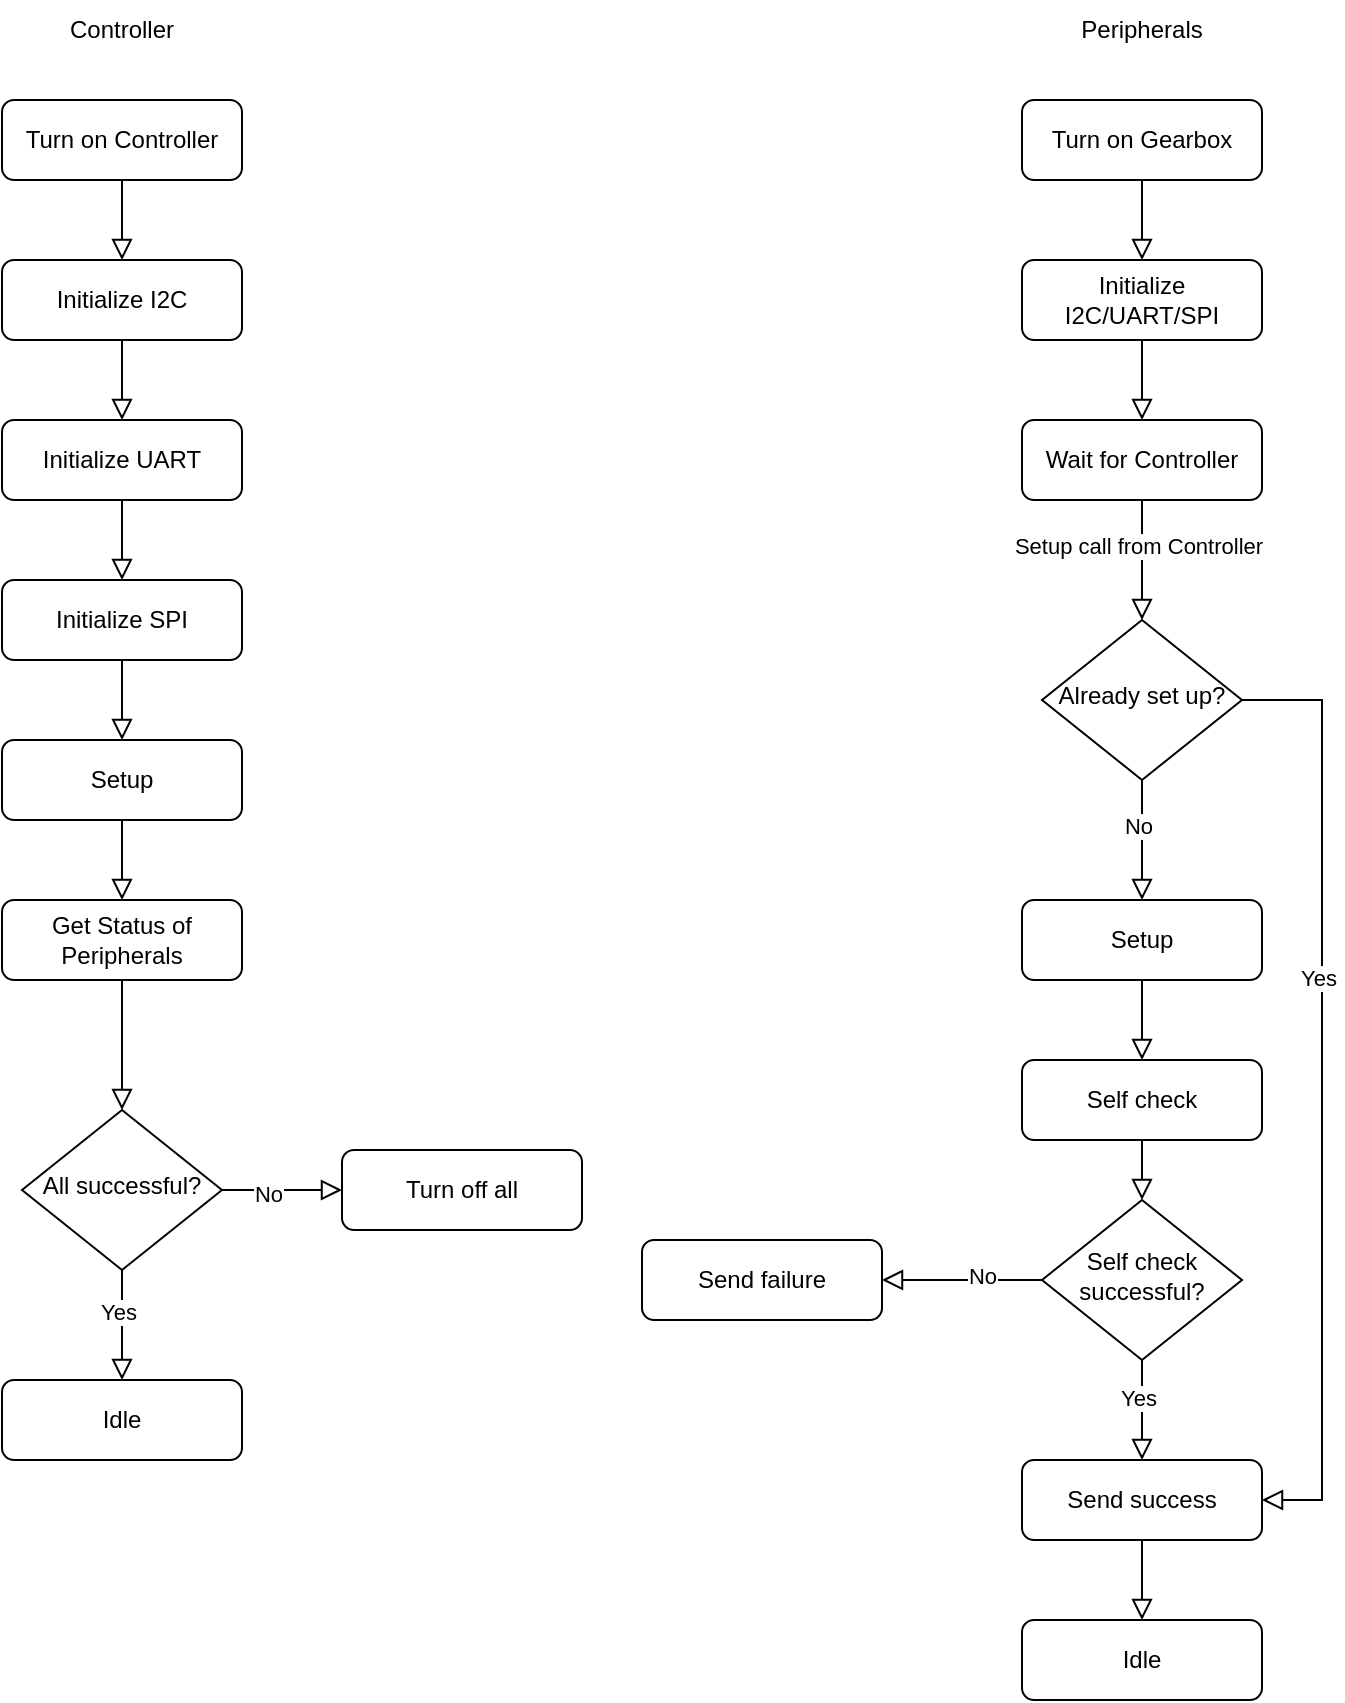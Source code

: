 <mxfile version="21.1.5" type="github" pages="2">
  <diagram id="C5RBs43oDa-KdzZeNtuy" name="TurnOnDesk">
    <mxGraphModel dx="1905" dy="1105" grid="1" gridSize="10" guides="1" tooltips="1" connect="1" arrows="1" fold="1" page="1" pageScale="1" pageWidth="827" pageHeight="1169" math="0" shadow="0">
      <root>
        <mxCell id="WIyWlLk6GJQsqaUBKTNV-0" />
        <mxCell id="WIyWlLk6GJQsqaUBKTNV-1" parent="WIyWlLk6GJQsqaUBKTNV-0" />
        <mxCell id="WIyWlLk6GJQsqaUBKTNV-3" value="Turn on Controller" style="rounded=1;whiteSpace=wrap;html=1;fontSize=12;glass=0;strokeWidth=1;shadow=0;" parent="WIyWlLk6GJQsqaUBKTNV-1" vertex="1">
          <mxGeometry x="160" y="80" width="120" height="40" as="geometry" />
        </mxCell>
        <mxCell id="6NgBD02qbMnikNIgC9QC-0" value="Controller" style="text;html=1;strokeColor=none;fillColor=none;align=center;verticalAlign=middle;whiteSpace=wrap;rounded=0;" vertex="1" parent="WIyWlLk6GJQsqaUBKTNV-1">
          <mxGeometry x="190" y="30" width="60" height="30" as="geometry" />
        </mxCell>
        <mxCell id="6NgBD02qbMnikNIgC9QC-1" value="Peripherals" style="text;html=1;strokeColor=none;fillColor=none;align=center;verticalAlign=middle;whiteSpace=wrap;rounded=0;" vertex="1" parent="WIyWlLk6GJQsqaUBKTNV-1">
          <mxGeometry x="700" y="30" width="60" height="30" as="geometry" />
        </mxCell>
        <mxCell id="6NgBD02qbMnikNIgC9QC-2" value="Turn on Gearbox" style="rounded=1;whiteSpace=wrap;html=1;fontSize=12;glass=0;strokeWidth=1;shadow=0;" vertex="1" parent="WIyWlLk6GJQsqaUBKTNV-1">
          <mxGeometry x="670" y="80" width="120" height="40" as="geometry" />
        </mxCell>
        <mxCell id="6NgBD02qbMnikNIgC9QC-3" value="Self check" style="rounded=1;whiteSpace=wrap;html=1;fontSize=12;glass=0;strokeWidth=1;shadow=0;" vertex="1" parent="WIyWlLk6GJQsqaUBKTNV-1">
          <mxGeometry x="670" y="560" width="120" height="40" as="geometry" />
        </mxCell>
        <mxCell id="6NgBD02qbMnikNIgC9QC-5" value="Already set up?" style="rhombus;whiteSpace=wrap;html=1;shadow=0;fontFamily=Helvetica;fontSize=12;align=center;strokeWidth=1;spacing=6;spacingTop=-4;" vertex="1" parent="WIyWlLk6GJQsqaUBKTNV-1">
          <mxGeometry x="680" y="340" width="100" height="80" as="geometry" />
        </mxCell>
        <mxCell id="6NgBD02qbMnikNIgC9QC-7" value="" style="rounded=0;html=1;jettySize=auto;orthogonalLoop=1;fontSize=11;endArrow=block;endFill=0;endSize=8;strokeWidth=1;shadow=0;labelBackgroundColor=none;edgeStyle=orthogonalEdgeStyle;" edge="1" parent="WIyWlLk6GJQsqaUBKTNV-1" source="6NgBD02qbMnikNIgC9QC-2" target="6NgBD02qbMnikNIgC9QC-6">
          <mxGeometry relative="1" as="geometry">
            <mxPoint x="730" y="120" as="sourcePoint" />
            <mxPoint x="730" y="230" as="targetPoint" />
            <Array as="points" />
          </mxGeometry>
        </mxCell>
        <mxCell id="6NgBD02qbMnikNIgC9QC-6" value="Initialize I2C/UART/SPI" style="rounded=1;whiteSpace=wrap;html=1;fontSize=12;glass=0;strokeWidth=1;shadow=0;" vertex="1" parent="WIyWlLk6GJQsqaUBKTNV-1">
          <mxGeometry x="670" y="160" width="120" height="40" as="geometry" />
        </mxCell>
        <mxCell id="6NgBD02qbMnikNIgC9QC-9" value="" style="rounded=0;html=1;jettySize=auto;orthogonalLoop=1;fontSize=11;endArrow=block;endFill=0;endSize=8;strokeWidth=1;shadow=0;labelBackgroundColor=none;edgeStyle=orthogonalEdgeStyle;" edge="1" parent="WIyWlLk6GJQsqaUBKTNV-1" source="6NgBD02qbMnikNIgC9QC-6" target="6NgBD02qbMnikNIgC9QC-8">
          <mxGeometry relative="1" as="geometry">
            <mxPoint x="670" y="150" as="sourcePoint" />
            <mxPoint x="650" y="300" as="targetPoint" />
            <Array as="points" />
          </mxGeometry>
        </mxCell>
        <mxCell id="6NgBD02qbMnikNIgC9QC-8" value="Wait for Controller" style="rounded=1;whiteSpace=wrap;html=1;fontSize=12;glass=0;strokeWidth=1;shadow=0;" vertex="1" parent="WIyWlLk6GJQsqaUBKTNV-1">
          <mxGeometry x="670" y="240" width="120" height="40" as="geometry" />
        </mxCell>
        <mxCell id="6NgBD02qbMnikNIgC9QC-10" value="" style="rounded=0;html=1;jettySize=auto;orthogonalLoop=1;fontSize=11;endArrow=block;endFill=0;endSize=8;strokeWidth=1;shadow=0;labelBackgroundColor=none;edgeStyle=orthogonalEdgeStyle;exitX=0.5;exitY=1;exitDx=0;exitDy=0;" edge="1" parent="WIyWlLk6GJQsqaUBKTNV-1" source="6NgBD02qbMnikNIgC9QC-8" target="6NgBD02qbMnikNIgC9QC-5">
          <mxGeometry relative="1" as="geometry">
            <mxPoint x="740" y="210" as="sourcePoint" />
            <mxPoint x="730" y="330" as="targetPoint" />
            <Array as="points" />
          </mxGeometry>
        </mxCell>
        <mxCell id="6NgBD02qbMnikNIgC9QC-11" value="Setup call from Controller" style="edgeLabel;html=1;align=center;verticalAlign=middle;resizable=0;points=[];" vertex="1" connectable="0" parent="6NgBD02qbMnikNIgC9QC-10">
          <mxGeometry x="-0.238" y="-2" relative="1" as="geometry">
            <mxPoint as="offset" />
          </mxGeometry>
        </mxCell>
        <mxCell id="6NgBD02qbMnikNIgC9QC-12" value="Setup" style="rounded=1;whiteSpace=wrap;html=1;fontSize=12;glass=0;strokeWidth=1;shadow=0;" vertex="1" parent="WIyWlLk6GJQsqaUBKTNV-1">
          <mxGeometry x="670" y="480" width="120" height="40" as="geometry" />
        </mxCell>
        <mxCell id="6NgBD02qbMnikNIgC9QC-20" value="" style="rounded=0;html=1;jettySize=auto;orthogonalLoop=1;fontSize=11;endArrow=block;endFill=0;endSize=8;strokeWidth=1;shadow=0;labelBackgroundColor=none;edgeStyle=orthogonalEdgeStyle;" edge="1" parent="WIyWlLk6GJQsqaUBKTNV-1" source="6NgBD02qbMnikNIgC9QC-5" target="6NgBD02qbMnikNIgC9QC-12">
          <mxGeometry relative="1" as="geometry">
            <mxPoint x="740" y="290" as="sourcePoint" />
            <mxPoint x="740" y="350" as="targetPoint" />
            <Array as="points" />
          </mxGeometry>
        </mxCell>
        <mxCell id="6NgBD02qbMnikNIgC9QC-21" value="No" style="edgeLabel;html=1;align=center;verticalAlign=middle;resizable=0;points=[];" vertex="1" connectable="0" parent="6NgBD02qbMnikNIgC9QC-20">
          <mxGeometry x="-0.238" y="-2" relative="1" as="geometry">
            <mxPoint as="offset" />
          </mxGeometry>
        </mxCell>
        <mxCell id="6NgBD02qbMnikNIgC9QC-22" value="" style="rounded=0;html=1;jettySize=auto;orthogonalLoop=1;fontSize=11;endArrow=block;endFill=0;endSize=8;strokeWidth=1;shadow=0;labelBackgroundColor=none;edgeStyle=orthogonalEdgeStyle;exitX=0.5;exitY=1;exitDx=0;exitDy=0;entryX=0.5;entryY=0;entryDx=0;entryDy=0;" edge="1" parent="WIyWlLk6GJQsqaUBKTNV-1" source="6NgBD02qbMnikNIgC9QC-12" target="6NgBD02qbMnikNIgC9QC-3">
          <mxGeometry relative="1" as="geometry">
            <mxPoint x="740" y="430" as="sourcePoint" />
            <mxPoint x="740" y="490" as="targetPoint" />
            <Array as="points" />
          </mxGeometry>
        </mxCell>
        <mxCell id="6NgBD02qbMnikNIgC9QC-24" value="" style="rounded=0;html=1;jettySize=auto;orthogonalLoop=1;fontSize=11;endArrow=block;endFill=0;endSize=8;strokeWidth=1;shadow=0;labelBackgroundColor=none;edgeStyle=orthogonalEdgeStyle;exitX=1;exitY=0.5;exitDx=0;exitDy=0;entryX=1;entryY=0.5;entryDx=0;entryDy=0;" edge="1" parent="WIyWlLk6GJQsqaUBKTNV-1" source="6NgBD02qbMnikNIgC9QC-5" target="6NgBD02qbMnikNIgC9QC-26">
          <mxGeometry relative="1" as="geometry">
            <mxPoint x="790" y="420" as="sourcePoint" />
            <mxPoint x="810" y="610" as="targetPoint" />
            <Array as="points">
              <mxPoint x="820" y="380" />
              <mxPoint x="820" y="780" />
            </Array>
          </mxGeometry>
        </mxCell>
        <mxCell id="6NgBD02qbMnikNIgC9QC-25" value="Yes" style="edgeLabel;html=1;align=center;verticalAlign=middle;resizable=0;points=[];" vertex="1" connectable="0" parent="6NgBD02qbMnikNIgC9QC-24">
          <mxGeometry x="-0.238" y="-2" relative="1" as="geometry">
            <mxPoint as="offset" />
          </mxGeometry>
        </mxCell>
        <mxCell id="6NgBD02qbMnikNIgC9QC-26" value="Send success" style="rounded=1;whiteSpace=wrap;html=1;fontSize=12;glass=0;strokeWidth=1;shadow=0;" vertex="1" parent="WIyWlLk6GJQsqaUBKTNV-1">
          <mxGeometry x="670" y="760" width="120" height="40" as="geometry" />
        </mxCell>
        <mxCell id="6NgBD02qbMnikNIgC9QC-27" value="Send failure" style="rounded=1;whiteSpace=wrap;html=1;fontSize=12;glass=0;strokeWidth=1;shadow=0;" vertex="1" parent="WIyWlLk6GJQsqaUBKTNV-1">
          <mxGeometry x="480" y="650" width="120" height="40" as="geometry" />
        </mxCell>
        <mxCell id="6NgBD02qbMnikNIgC9QC-28" value="Self check successful?" style="rhombus;whiteSpace=wrap;html=1;shadow=0;fontFamily=Helvetica;fontSize=12;align=center;strokeWidth=1;spacing=6;spacingTop=-4;" vertex="1" parent="WIyWlLk6GJQsqaUBKTNV-1">
          <mxGeometry x="680" y="630" width="100" height="80" as="geometry" />
        </mxCell>
        <mxCell id="6NgBD02qbMnikNIgC9QC-29" value="" style="rounded=0;html=1;jettySize=auto;orthogonalLoop=1;fontSize=11;endArrow=block;endFill=0;endSize=8;strokeWidth=1;shadow=0;labelBackgroundColor=none;edgeStyle=orthogonalEdgeStyle;" edge="1" parent="WIyWlLk6GJQsqaUBKTNV-1" source="6NgBD02qbMnikNIgC9QC-3" target="6NgBD02qbMnikNIgC9QC-28">
          <mxGeometry relative="1" as="geometry">
            <mxPoint x="740" y="530" as="sourcePoint" />
            <mxPoint x="740" y="570" as="targetPoint" />
            <Array as="points" />
          </mxGeometry>
        </mxCell>
        <mxCell id="6NgBD02qbMnikNIgC9QC-33" value="" style="rounded=0;html=1;jettySize=auto;orthogonalLoop=1;fontSize=11;endArrow=block;endFill=0;endSize=8;strokeWidth=1;shadow=0;labelBackgroundColor=none;edgeStyle=orthogonalEdgeStyle;" edge="1" parent="WIyWlLk6GJQsqaUBKTNV-1" source="6NgBD02qbMnikNIgC9QC-28" target="6NgBD02qbMnikNIgC9QC-26">
          <mxGeometry relative="1" as="geometry">
            <mxPoint x="700" y="700" as="sourcePoint" />
            <mxPoint x="700" y="760" as="targetPoint" />
            <Array as="points" />
          </mxGeometry>
        </mxCell>
        <mxCell id="6NgBD02qbMnikNIgC9QC-34" value="Yes" style="edgeLabel;html=1;align=center;verticalAlign=middle;resizable=0;points=[];" vertex="1" connectable="0" parent="6NgBD02qbMnikNIgC9QC-33">
          <mxGeometry x="-0.238" y="-2" relative="1" as="geometry">
            <mxPoint as="offset" />
          </mxGeometry>
        </mxCell>
        <mxCell id="6NgBD02qbMnikNIgC9QC-35" value="" style="rounded=0;html=1;jettySize=auto;orthogonalLoop=1;fontSize=11;endArrow=block;endFill=0;endSize=8;strokeWidth=1;shadow=0;labelBackgroundColor=none;edgeStyle=orthogonalEdgeStyle;exitX=0;exitY=0.5;exitDx=0;exitDy=0;entryX=1;entryY=0.5;entryDx=0;entryDy=0;" edge="1" parent="WIyWlLk6GJQsqaUBKTNV-1" source="6NgBD02qbMnikNIgC9QC-28" target="6NgBD02qbMnikNIgC9QC-27">
          <mxGeometry relative="1" as="geometry">
            <mxPoint x="740" y="720" as="sourcePoint" />
            <mxPoint x="740" y="760" as="targetPoint" />
            <Array as="points" />
          </mxGeometry>
        </mxCell>
        <mxCell id="6NgBD02qbMnikNIgC9QC-36" value="No" style="edgeLabel;html=1;align=center;verticalAlign=middle;resizable=0;points=[];" vertex="1" connectable="0" parent="6NgBD02qbMnikNIgC9QC-35">
          <mxGeometry x="-0.238" y="-2" relative="1" as="geometry">
            <mxPoint as="offset" />
          </mxGeometry>
        </mxCell>
        <mxCell id="6NgBD02qbMnikNIgC9QC-37" value="Idle" style="rounded=1;whiteSpace=wrap;html=1;fontSize=12;glass=0;strokeWidth=1;shadow=0;" vertex="1" parent="WIyWlLk6GJQsqaUBKTNV-1">
          <mxGeometry x="670" y="840" width="120" height="40" as="geometry" />
        </mxCell>
        <mxCell id="6NgBD02qbMnikNIgC9QC-38" value="" style="rounded=0;html=1;jettySize=auto;orthogonalLoop=1;fontSize=11;endArrow=block;endFill=0;endSize=8;strokeWidth=1;shadow=0;labelBackgroundColor=none;edgeStyle=orthogonalEdgeStyle;exitX=0.5;exitY=1;exitDx=0;exitDy=0;entryX=0.5;entryY=0;entryDx=0;entryDy=0;" edge="1" parent="WIyWlLk6GJQsqaUBKTNV-1" source="6NgBD02qbMnikNIgC9QC-26" target="6NgBD02qbMnikNIgC9QC-37">
          <mxGeometry relative="1" as="geometry">
            <mxPoint x="740" y="530" as="sourcePoint" />
            <mxPoint x="740" y="570" as="targetPoint" />
            <Array as="points" />
          </mxGeometry>
        </mxCell>
        <mxCell id="6NgBD02qbMnikNIgC9QC-40" value="" style="rounded=0;html=1;jettySize=auto;orthogonalLoop=1;fontSize=11;endArrow=block;endFill=0;endSize=8;strokeWidth=1;shadow=0;labelBackgroundColor=none;edgeStyle=orthogonalEdgeStyle;" edge="1" parent="WIyWlLk6GJQsqaUBKTNV-1" source="WIyWlLk6GJQsqaUBKTNV-3" target="6NgBD02qbMnikNIgC9QC-39">
          <mxGeometry relative="1" as="geometry">
            <mxPoint x="220" y="120" as="sourcePoint" />
            <mxPoint x="220" y="250" as="targetPoint" />
          </mxGeometry>
        </mxCell>
        <mxCell id="6NgBD02qbMnikNIgC9QC-39" value="Initialize I2C" style="rounded=1;whiteSpace=wrap;html=1;fontSize=12;glass=0;strokeWidth=1;shadow=0;" vertex="1" parent="WIyWlLk6GJQsqaUBKTNV-1">
          <mxGeometry x="160" y="160" width="120" height="40" as="geometry" />
        </mxCell>
        <mxCell id="6NgBD02qbMnikNIgC9QC-42" value="" style="rounded=0;html=1;jettySize=auto;orthogonalLoop=1;fontSize=11;endArrow=block;endFill=0;endSize=8;strokeWidth=1;shadow=0;labelBackgroundColor=none;edgeStyle=orthogonalEdgeStyle;" edge="1" parent="WIyWlLk6GJQsqaUBKTNV-1" source="6NgBD02qbMnikNIgC9QC-39" target="6NgBD02qbMnikNIgC9QC-41">
          <mxGeometry relative="1" as="geometry">
            <mxPoint x="220" y="200" as="sourcePoint" />
            <mxPoint x="220" y="400" as="targetPoint" />
          </mxGeometry>
        </mxCell>
        <mxCell id="6NgBD02qbMnikNIgC9QC-41" value="Initialize UART" style="rounded=1;whiteSpace=wrap;html=1;fontSize=12;glass=0;strokeWidth=1;shadow=0;" vertex="1" parent="WIyWlLk6GJQsqaUBKTNV-1">
          <mxGeometry x="160" y="240" width="120" height="40" as="geometry" />
        </mxCell>
        <mxCell id="6NgBD02qbMnikNIgC9QC-44" value="" style="rounded=0;html=1;jettySize=auto;orthogonalLoop=1;fontSize=11;endArrow=block;endFill=0;endSize=8;strokeWidth=1;shadow=0;labelBackgroundColor=none;edgeStyle=orthogonalEdgeStyle;" edge="1" parent="WIyWlLk6GJQsqaUBKTNV-1" source="6NgBD02qbMnikNIgC9QC-41" target="6NgBD02qbMnikNIgC9QC-43">
          <mxGeometry relative="1" as="geometry">
            <mxPoint x="220" y="280" as="sourcePoint" />
            <mxPoint x="220" y="400" as="targetPoint" />
          </mxGeometry>
        </mxCell>
        <mxCell id="6NgBD02qbMnikNIgC9QC-43" value="Initialize SPI" style="rounded=1;whiteSpace=wrap;html=1;fontSize=12;glass=0;strokeWidth=1;shadow=0;" vertex="1" parent="WIyWlLk6GJQsqaUBKTNV-1">
          <mxGeometry x="160" y="320" width="120" height="40" as="geometry" />
        </mxCell>
        <mxCell id="6NgBD02qbMnikNIgC9QC-46" value="" style="rounded=0;html=1;jettySize=auto;orthogonalLoop=1;fontSize=11;endArrow=block;endFill=0;endSize=8;strokeWidth=1;shadow=0;labelBackgroundColor=none;edgeStyle=orthogonalEdgeStyle;" edge="1" parent="WIyWlLk6GJQsqaUBKTNV-1" source="6NgBD02qbMnikNIgC9QC-43" target="6NgBD02qbMnikNIgC9QC-45">
          <mxGeometry relative="1" as="geometry">
            <mxPoint x="220" y="360" as="sourcePoint" />
            <mxPoint x="220" y="585" as="targetPoint" />
          </mxGeometry>
        </mxCell>
        <mxCell id="6NgBD02qbMnikNIgC9QC-45" value="Setup" style="rounded=1;whiteSpace=wrap;html=1;fontSize=12;glass=0;strokeWidth=1;shadow=0;" vertex="1" parent="WIyWlLk6GJQsqaUBKTNV-1">
          <mxGeometry x="160" y="400" width="120" height="40" as="geometry" />
        </mxCell>
        <mxCell id="6NgBD02qbMnikNIgC9QC-48" value="" style="rounded=0;html=1;jettySize=auto;orthogonalLoop=1;fontSize=11;endArrow=block;endFill=0;endSize=8;strokeWidth=1;shadow=0;labelBackgroundColor=none;edgeStyle=orthogonalEdgeStyle;" edge="1" parent="WIyWlLk6GJQsqaUBKTNV-1" source="6NgBD02qbMnikNIgC9QC-45" target="6NgBD02qbMnikNIgC9QC-47">
          <mxGeometry relative="1" as="geometry">
            <mxPoint x="220" y="440" as="sourcePoint" />
            <mxPoint x="220" y="585" as="targetPoint" />
          </mxGeometry>
        </mxCell>
        <mxCell id="6NgBD02qbMnikNIgC9QC-47" value="Get Status of Peripherals" style="rounded=1;whiteSpace=wrap;html=1;fontSize=12;glass=0;strokeWidth=1;shadow=0;" vertex="1" parent="WIyWlLk6GJQsqaUBKTNV-1">
          <mxGeometry x="160" y="480" width="120" height="40" as="geometry" />
        </mxCell>
        <mxCell id="6NgBD02qbMnikNIgC9QC-50" value="" style="rounded=0;html=1;jettySize=auto;orthogonalLoop=1;fontSize=11;endArrow=block;endFill=0;endSize=8;strokeWidth=1;shadow=0;labelBackgroundColor=none;edgeStyle=orthogonalEdgeStyle;" edge="1" parent="WIyWlLk6GJQsqaUBKTNV-1" source="6NgBD02qbMnikNIgC9QC-47" target="6NgBD02qbMnikNIgC9QC-49">
          <mxGeometry relative="1" as="geometry">
            <mxPoint x="220" y="520" as="sourcePoint" />
            <mxPoint x="220" y="585" as="targetPoint" />
          </mxGeometry>
        </mxCell>
        <mxCell id="6NgBD02qbMnikNIgC9QC-49" value="All successful?" style="rhombus;whiteSpace=wrap;html=1;shadow=0;fontFamily=Helvetica;fontSize=12;align=center;strokeWidth=1;spacing=6;spacingTop=-4;" vertex="1" parent="WIyWlLk6GJQsqaUBKTNV-1">
          <mxGeometry x="170" y="585" width="100" height="80" as="geometry" />
        </mxCell>
        <mxCell id="6NgBD02qbMnikNIgC9QC-52" value="" style="rounded=0;html=1;jettySize=auto;orthogonalLoop=1;fontSize=11;endArrow=block;endFill=0;endSize=8;strokeWidth=1;shadow=0;labelBackgroundColor=none;edgeStyle=orthogonalEdgeStyle;entryX=0.5;entryY=0;entryDx=0;entryDy=0;" edge="1" parent="WIyWlLk6GJQsqaUBKTNV-1" source="6NgBD02qbMnikNIgC9QC-49" target="6NgBD02qbMnikNIgC9QC-57">
          <mxGeometry relative="1" as="geometry">
            <mxPoint x="740" y="430" as="sourcePoint" />
            <mxPoint x="220" y="720" as="targetPoint" />
            <Array as="points" />
          </mxGeometry>
        </mxCell>
        <mxCell id="6NgBD02qbMnikNIgC9QC-53" value="Yes" style="edgeLabel;html=1;align=center;verticalAlign=middle;resizable=0;points=[];" vertex="1" connectable="0" parent="6NgBD02qbMnikNIgC9QC-52">
          <mxGeometry x="-0.238" y="-2" relative="1" as="geometry">
            <mxPoint as="offset" />
          </mxGeometry>
        </mxCell>
        <mxCell id="6NgBD02qbMnikNIgC9QC-54" value="" style="rounded=0;html=1;jettySize=auto;orthogonalLoop=1;fontSize=11;endArrow=block;endFill=0;endSize=8;strokeWidth=1;shadow=0;labelBackgroundColor=none;edgeStyle=orthogonalEdgeStyle;exitX=1;exitY=0.5;exitDx=0;exitDy=0;" edge="1" parent="WIyWlLk6GJQsqaUBKTNV-1" source="6NgBD02qbMnikNIgC9QC-49" target="6NgBD02qbMnikNIgC9QC-56">
          <mxGeometry relative="1" as="geometry">
            <mxPoint x="230" y="675" as="sourcePoint" />
            <mxPoint x="350" y="625" as="targetPoint" />
            <Array as="points" />
          </mxGeometry>
        </mxCell>
        <mxCell id="6NgBD02qbMnikNIgC9QC-55" value="No" style="edgeLabel;html=1;align=center;verticalAlign=middle;resizable=0;points=[];" vertex="1" connectable="0" parent="6NgBD02qbMnikNIgC9QC-54">
          <mxGeometry x="-0.238" y="-2" relative="1" as="geometry">
            <mxPoint as="offset" />
          </mxGeometry>
        </mxCell>
        <mxCell id="6NgBD02qbMnikNIgC9QC-56" value="Turn off all" style="rounded=1;whiteSpace=wrap;html=1;fontSize=12;glass=0;strokeWidth=1;shadow=0;" vertex="1" parent="WIyWlLk6GJQsqaUBKTNV-1">
          <mxGeometry x="330" y="605" width="120" height="40" as="geometry" />
        </mxCell>
        <mxCell id="6NgBD02qbMnikNIgC9QC-57" value="Idle" style="rounded=1;whiteSpace=wrap;html=1;fontSize=12;glass=0;strokeWidth=1;shadow=0;" vertex="1" parent="WIyWlLk6GJQsqaUBKTNV-1">
          <mxGeometry x="160" y="720" width="120" height="40" as="geometry" />
        </mxCell>
      </root>
    </mxGraphModel>
  </diagram>
  <diagram id="l9EWRxQzxu9K6tfT8w0n" name="DriveUpDown">
    <mxGraphModel dx="1524" dy="884" grid="1" gridSize="10" guides="1" tooltips="1" connect="1" arrows="1" fold="1" page="1" pageScale="1" pageWidth="827" pageHeight="1169" math="0" shadow="0">
      <root>
        <mxCell id="0" />
        <mxCell id="1" parent="0" />
        <mxCell id="tsjaswSBoZ4_uMhcaNVx-1" value="Idle" style="rounded=1;whiteSpace=wrap;html=1;fontSize=12;glass=0;strokeWidth=1;shadow=0;" vertex="1" parent="1">
          <mxGeometry x="160" y="80" width="120" height="40" as="geometry" />
        </mxCell>
        <mxCell id="tsjaswSBoZ4_uMhcaNVx-2" value="Controller" style="text;html=1;strokeColor=none;fillColor=none;align=center;verticalAlign=middle;whiteSpace=wrap;rounded=0;" vertex="1" parent="1">
          <mxGeometry x="190" y="30" width="60" height="30" as="geometry" />
        </mxCell>
        <mxCell id="tsjaswSBoZ4_uMhcaNVx-3" value="" style="rounded=0;html=1;jettySize=auto;orthogonalLoop=1;fontSize=11;endArrow=block;endFill=0;endSize=8;strokeWidth=1;shadow=0;labelBackgroundColor=none;edgeStyle=orthogonalEdgeStyle;" edge="1" parent="1" source="tsjaswSBoZ4_uMhcaNVx-1" target="tsjaswSBoZ4_uMhcaNVx-4">
          <mxGeometry relative="1" as="geometry">
            <mxPoint x="220" y="120" as="sourcePoint" />
            <mxPoint x="220" y="250" as="targetPoint" />
          </mxGeometry>
        </mxCell>
        <mxCell id="tsjaswSBoZ4_uMhcaNVx-4" value="Input from Up/Down Buttons" style="rounded=1;whiteSpace=wrap;html=1;fontSize=12;glass=0;strokeWidth=1;shadow=0;" vertex="1" parent="1">
          <mxGeometry x="160" y="160" width="120" height="40" as="geometry" />
        </mxCell>
        <mxCell id="tsjaswSBoZ4_uMhcaNVx-5" value="" style="rounded=0;html=1;jettySize=auto;orthogonalLoop=1;fontSize=11;endArrow=block;endFill=0;endSize=8;strokeWidth=1;shadow=0;labelBackgroundColor=none;edgeStyle=orthogonalEdgeStyle;" edge="1" parent="1" source="tsjaswSBoZ4_uMhcaNVx-4" target="tsjaswSBoZ4_uMhcaNVx-6">
          <mxGeometry relative="1" as="geometry">
            <mxPoint x="220" y="200" as="sourcePoint" />
            <mxPoint x="220" y="400" as="targetPoint" />
          </mxGeometry>
        </mxCell>
        <mxCell id="tsjaswSBoZ4_uMhcaNVx-6" value="Send Run Command to Gearboxes" style="rounded=1;whiteSpace=wrap;html=1;fontSize=12;glass=0;strokeWidth=1;shadow=0;" vertex="1" parent="1">
          <mxGeometry x="160" y="240" width="120" height="40" as="geometry" />
        </mxCell>
        <mxCell id="tsjaswSBoZ4_uMhcaNVx-7" value="" style="rounded=0;html=1;jettySize=auto;orthogonalLoop=1;fontSize=11;endArrow=block;endFill=0;endSize=8;strokeWidth=1;shadow=0;labelBackgroundColor=none;edgeStyle=orthogonalEdgeStyle;" edge="1" parent="1" source="nLcJO_bgqzzYw_GomEBP-31">
          <mxGeometry relative="1" as="geometry">
            <mxPoint x="220" y="280" as="sourcePoint" />
            <mxPoint x="220" y="710" as="targetPoint" />
          </mxGeometry>
        </mxCell>
        <mxCell id="nLcJO_bgqzzYw_GomEBP-1" value="Peripherals" style="text;html=1;strokeColor=none;fillColor=none;align=center;verticalAlign=middle;whiteSpace=wrap;rounded=0;" vertex="1" parent="1">
          <mxGeometry x="790" y="30" width="60" height="30" as="geometry" />
        </mxCell>
        <mxCell id="nLcJO_bgqzzYw_GomEBP-2" value="Turn on Gearbox" style="rounded=1;whiteSpace=wrap;html=1;fontSize=12;glass=0;strokeWidth=1;shadow=0;" vertex="1" parent="1">
          <mxGeometry x="760" y="80" width="120" height="40" as="geometry" />
        </mxCell>
        <mxCell id="nLcJO_bgqzzYw_GomEBP-3" value="Self check" style="rounded=1;whiteSpace=wrap;html=1;fontSize=12;glass=0;strokeWidth=1;shadow=0;" vertex="1" parent="1">
          <mxGeometry x="760" y="560" width="120" height="40" as="geometry" />
        </mxCell>
        <mxCell id="nLcJO_bgqzzYw_GomEBP-4" value="Already set up?" style="rhombus;whiteSpace=wrap;html=1;shadow=0;fontFamily=Helvetica;fontSize=12;align=center;strokeWidth=1;spacing=6;spacingTop=-4;" vertex="1" parent="1">
          <mxGeometry x="770" y="340" width="100" height="80" as="geometry" />
        </mxCell>
        <mxCell id="nLcJO_bgqzzYw_GomEBP-5" value="" style="rounded=0;html=1;jettySize=auto;orthogonalLoop=1;fontSize=11;endArrow=block;endFill=0;endSize=8;strokeWidth=1;shadow=0;labelBackgroundColor=none;edgeStyle=orthogonalEdgeStyle;" edge="1" parent="1" source="nLcJO_bgqzzYw_GomEBP-2" target="nLcJO_bgqzzYw_GomEBP-6">
          <mxGeometry relative="1" as="geometry">
            <mxPoint x="820" y="120" as="sourcePoint" />
            <mxPoint x="820" y="230" as="targetPoint" />
            <Array as="points" />
          </mxGeometry>
        </mxCell>
        <mxCell id="nLcJO_bgqzzYw_GomEBP-6" value="Initialize I2C/UART/SPI" style="rounded=1;whiteSpace=wrap;html=1;fontSize=12;glass=0;strokeWidth=1;shadow=0;" vertex="1" parent="1">
          <mxGeometry x="760" y="160" width="120" height="40" as="geometry" />
        </mxCell>
        <mxCell id="nLcJO_bgqzzYw_GomEBP-7" value="" style="rounded=0;html=1;jettySize=auto;orthogonalLoop=1;fontSize=11;endArrow=block;endFill=0;endSize=8;strokeWidth=1;shadow=0;labelBackgroundColor=none;edgeStyle=orthogonalEdgeStyle;" edge="1" parent="1" source="nLcJO_bgqzzYw_GomEBP-6" target="nLcJO_bgqzzYw_GomEBP-8">
          <mxGeometry relative="1" as="geometry">
            <mxPoint x="760" y="150" as="sourcePoint" />
            <mxPoint x="740" y="300" as="targetPoint" />
            <Array as="points" />
          </mxGeometry>
        </mxCell>
        <mxCell id="nLcJO_bgqzzYw_GomEBP-8" value="Wait for Controller" style="rounded=1;whiteSpace=wrap;html=1;fontSize=12;glass=0;strokeWidth=1;shadow=0;" vertex="1" parent="1">
          <mxGeometry x="760" y="240" width="120" height="40" as="geometry" />
        </mxCell>
        <mxCell id="nLcJO_bgqzzYw_GomEBP-9" value="" style="rounded=0;html=1;jettySize=auto;orthogonalLoop=1;fontSize=11;endArrow=block;endFill=0;endSize=8;strokeWidth=1;shadow=0;labelBackgroundColor=none;edgeStyle=orthogonalEdgeStyle;exitX=0.5;exitY=1;exitDx=0;exitDy=0;" edge="1" parent="1" source="nLcJO_bgqzzYw_GomEBP-8" target="nLcJO_bgqzzYw_GomEBP-4">
          <mxGeometry relative="1" as="geometry">
            <mxPoint x="830" y="210" as="sourcePoint" />
            <mxPoint x="820" y="330" as="targetPoint" />
            <Array as="points" />
          </mxGeometry>
        </mxCell>
        <mxCell id="nLcJO_bgqzzYw_GomEBP-10" value="Setup call from Controller" style="edgeLabel;html=1;align=center;verticalAlign=middle;resizable=0;points=[];" vertex="1" connectable="0" parent="nLcJO_bgqzzYw_GomEBP-9">
          <mxGeometry x="-0.238" y="-2" relative="1" as="geometry">
            <mxPoint x="-8" y="-3" as="offset" />
          </mxGeometry>
        </mxCell>
        <mxCell id="nLcJO_bgqzzYw_GomEBP-11" value="Setup" style="rounded=1;whiteSpace=wrap;html=1;fontSize=12;glass=0;strokeWidth=1;shadow=0;" vertex="1" parent="1">
          <mxGeometry x="760" y="480" width="120" height="40" as="geometry" />
        </mxCell>
        <mxCell id="nLcJO_bgqzzYw_GomEBP-12" value="" style="rounded=0;html=1;jettySize=auto;orthogonalLoop=1;fontSize=11;endArrow=block;endFill=0;endSize=8;strokeWidth=1;shadow=0;labelBackgroundColor=none;edgeStyle=orthogonalEdgeStyle;" edge="1" parent="1" source="nLcJO_bgqzzYw_GomEBP-4" target="nLcJO_bgqzzYw_GomEBP-11">
          <mxGeometry relative="1" as="geometry">
            <mxPoint x="830" y="290" as="sourcePoint" />
            <mxPoint x="830" y="350" as="targetPoint" />
            <Array as="points" />
          </mxGeometry>
        </mxCell>
        <mxCell id="nLcJO_bgqzzYw_GomEBP-13" value="No" style="edgeLabel;html=1;align=center;verticalAlign=middle;resizable=0;points=[];" vertex="1" connectable="0" parent="nLcJO_bgqzzYw_GomEBP-12">
          <mxGeometry x="-0.238" y="-2" relative="1" as="geometry">
            <mxPoint as="offset" />
          </mxGeometry>
        </mxCell>
        <mxCell id="nLcJO_bgqzzYw_GomEBP-14" value="" style="rounded=0;html=1;jettySize=auto;orthogonalLoop=1;fontSize=11;endArrow=block;endFill=0;endSize=8;strokeWidth=1;shadow=0;labelBackgroundColor=none;edgeStyle=orthogonalEdgeStyle;exitX=0.5;exitY=1;exitDx=0;exitDy=0;entryX=0.5;entryY=0;entryDx=0;entryDy=0;" edge="1" parent="1" source="nLcJO_bgqzzYw_GomEBP-11" target="nLcJO_bgqzzYw_GomEBP-3">
          <mxGeometry relative="1" as="geometry">
            <mxPoint x="830" y="430" as="sourcePoint" />
            <mxPoint x="830" y="490" as="targetPoint" />
            <Array as="points" />
          </mxGeometry>
        </mxCell>
        <mxCell id="nLcJO_bgqzzYw_GomEBP-15" value="" style="rounded=0;html=1;jettySize=auto;orthogonalLoop=1;fontSize=11;endArrow=block;endFill=0;endSize=8;strokeWidth=1;shadow=0;labelBackgroundColor=none;edgeStyle=orthogonalEdgeStyle;exitX=1;exitY=0.5;exitDx=0;exitDy=0;entryX=1;entryY=0.5;entryDx=0;entryDy=0;" edge="1" parent="1" source="nLcJO_bgqzzYw_GomEBP-4" target="nLcJO_bgqzzYw_GomEBP-17">
          <mxGeometry relative="1" as="geometry">
            <mxPoint x="880" y="420" as="sourcePoint" />
            <mxPoint x="900" y="610" as="targetPoint" />
            <Array as="points">
              <mxPoint x="910" y="380" />
              <mxPoint x="910" y="780" />
            </Array>
          </mxGeometry>
        </mxCell>
        <mxCell id="nLcJO_bgqzzYw_GomEBP-16" value="Yes" style="edgeLabel;html=1;align=center;verticalAlign=middle;resizable=0;points=[];" vertex="1" connectable="0" parent="nLcJO_bgqzzYw_GomEBP-15">
          <mxGeometry x="-0.238" y="-2" relative="1" as="geometry">
            <mxPoint as="offset" />
          </mxGeometry>
        </mxCell>
        <mxCell id="nLcJO_bgqzzYw_GomEBP-17" value="Send success" style="rounded=1;whiteSpace=wrap;html=1;fontSize=12;glass=0;strokeWidth=1;shadow=0;" vertex="1" parent="1">
          <mxGeometry x="760" y="760" width="120" height="40" as="geometry" />
        </mxCell>
        <mxCell id="nLcJO_bgqzzYw_GomEBP-18" value="Send failure" style="rounded=1;whiteSpace=wrap;html=1;fontSize=12;glass=0;strokeWidth=1;shadow=0;" vertex="1" parent="1">
          <mxGeometry x="570" y="650" width="120" height="40" as="geometry" />
        </mxCell>
        <mxCell id="nLcJO_bgqzzYw_GomEBP-19" value="Self check successful?" style="rhombus;whiteSpace=wrap;html=1;shadow=0;fontFamily=Helvetica;fontSize=12;align=center;strokeWidth=1;spacing=6;spacingTop=-4;" vertex="1" parent="1">
          <mxGeometry x="770" y="630" width="100" height="80" as="geometry" />
        </mxCell>
        <mxCell id="nLcJO_bgqzzYw_GomEBP-20" value="" style="rounded=0;html=1;jettySize=auto;orthogonalLoop=1;fontSize=11;endArrow=block;endFill=0;endSize=8;strokeWidth=1;shadow=0;labelBackgroundColor=none;edgeStyle=orthogonalEdgeStyle;" edge="1" parent="1" source="nLcJO_bgqzzYw_GomEBP-3" target="nLcJO_bgqzzYw_GomEBP-19">
          <mxGeometry relative="1" as="geometry">
            <mxPoint x="830" y="530" as="sourcePoint" />
            <mxPoint x="830" y="570" as="targetPoint" />
            <Array as="points" />
          </mxGeometry>
        </mxCell>
        <mxCell id="nLcJO_bgqzzYw_GomEBP-21" value="" style="rounded=0;html=1;jettySize=auto;orthogonalLoop=1;fontSize=11;endArrow=block;endFill=0;endSize=8;strokeWidth=1;shadow=0;labelBackgroundColor=none;edgeStyle=orthogonalEdgeStyle;" edge="1" parent="1" source="nLcJO_bgqzzYw_GomEBP-19" target="nLcJO_bgqzzYw_GomEBP-17">
          <mxGeometry relative="1" as="geometry">
            <mxPoint x="790" y="700" as="sourcePoint" />
            <mxPoint x="790" y="760" as="targetPoint" />
            <Array as="points" />
          </mxGeometry>
        </mxCell>
        <mxCell id="nLcJO_bgqzzYw_GomEBP-22" value="Yes" style="edgeLabel;html=1;align=center;verticalAlign=middle;resizable=0;points=[];" vertex="1" connectable="0" parent="nLcJO_bgqzzYw_GomEBP-21">
          <mxGeometry x="-0.238" y="-2" relative="1" as="geometry">
            <mxPoint as="offset" />
          </mxGeometry>
        </mxCell>
        <mxCell id="nLcJO_bgqzzYw_GomEBP-23" value="" style="rounded=0;html=1;jettySize=auto;orthogonalLoop=1;fontSize=11;endArrow=block;endFill=0;endSize=8;strokeWidth=1;shadow=0;labelBackgroundColor=none;edgeStyle=orthogonalEdgeStyle;exitX=0;exitY=0.5;exitDx=0;exitDy=0;entryX=1;entryY=0.5;entryDx=0;entryDy=0;" edge="1" parent="1" source="nLcJO_bgqzzYw_GomEBP-19" target="nLcJO_bgqzzYw_GomEBP-18">
          <mxGeometry relative="1" as="geometry">
            <mxPoint x="830" y="720" as="sourcePoint" />
            <mxPoint x="830" y="760" as="targetPoint" />
            <Array as="points" />
          </mxGeometry>
        </mxCell>
        <mxCell id="nLcJO_bgqzzYw_GomEBP-24" value="No" style="edgeLabel;html=1;align=center;verticalAlign=middle;resizable=0;points=[];" vertex="1" connectable="0" parent="nLcJO_bgqzzYw_GomEBP-23">
          <mxGeometry x="-0.238" y="-2" relative="1" as="geometry">
            <mxPoint as="offset" />
          </mxGeometry>
        </mxCell>
        <mxCell id="nLcJO_bgqzzYw_GomEBP-25" value="Idle" style="rounded=1;whiteSpace=wrap;html=1;fontSize=12;glass=0;strokeWidth=1;shadow=0;" vertex="1" parent="1">
          <mxGeometry x="760" y="840" width="120" height="40" as="geometry" />
        </mxCell>
        <mxCell id="nLcJO_bgqzzYw_GomEBP-26" value="" style="rounded=0;html=1;jettySize=auto;orthogonalLoop=1;fontSize=11;endArrow=block;endFill=0;endSize=8;strokeWidth=1;shadow=0;labelBackgroundColor=none;edgeStyle=orthogonalEdgeStyle;exitX=0.5;exitY=1;exitDx=0;exitDy=0;entryX=0.5;entryY=0;entryDx=0;entryDy=0;" edge="1" parent="1" source="nLcJO_bgqzzYw_GomEBP-17" target="nLcJO_bgqzzYw_GomEBP-25">
          <mxGeometry relative="1" as="geometry">
            <mxPoint x="830" y="530" as="sourcePoint" />
            <mxPoint x="830" y="570" as="targetPoint" />
            <Array as="points" />
          </mxGeometry>
        </mxCell>
        <mxCell id="nLcJO_bgqzzYw_GomEBP-28" value="" style="rounded=0;html=1;jettySize=auto;orthogonalLoop=1;fontSize=11;endArrow=block;endFill=0;endSize=8;strokeWidth=1;shadow=0;labelBackgroundColor=none;edgeStyle=orthogonalEdgeStyle;" edge="1" parent="1" source="tsjaswSBoZ4_uMhcaNVx-6" target="nLcJO_bgqzzYw_GomEBP-27">
          <mxGeometry relative="1" as="geometry">
            <mxPoint x="220" y="280" as="sourcePoint" />
            <mxPoint x="220" y="320" as="targetPoint" />
          </mxGeometry>
        </mxCell>
        <mxCell id="nLcJO_bgqzzYw_GomEBP-27" value="Receive Gearbox Responses" style="rounded=1;whiteSpace=wrap;html=1;fontSize=12;glass=0;strokeWidth=1;shadow=0;" vertex="1" parent="1">
          <mxGeometry x="160" y="320" width="120" height="40" as="geometry" />
        </mxCell>
        <mxCell id="nLcJO_bgqzzYw_GomEBP-30" value="" style="rounded=0;html=1;jettySize=auto;orthogonalLoop=1;fontSize=11;endArrow=block;endFill=0;endSize=8;strokeWidth=1;shadow=0;labelBackgroundColor=none;edgeStyle=orthogonalEdgeStyle;" edge="1" parent="1" source="nLcJO_bgqzzYw_GomEBP-27" target="nLcJO_bgqzzYw_GomEBP-29">
          <mxGeometry relative="1" as="geometry">
            <mxPoint x="220" y="360" as="sourcePoint" />
            <mxPoint x="220" y="710" as="targetPoint" />
          </mxGeometry>
        </mxCell>
        <mxCell id="nLcJO_bgqzzYw_GomEBP-29" value="Calculate Difference" style="rounded=1;whiteSpace=wrap;html=1;fontSize=12;glass=0;strokeWidth=1;shadow=0;" vertex="1" parent="1">
          <mxGeometry x="160" y="400" width="120" height="40" as="geometry" />
        </mxCell>
        <mxCell id="nLcJO_bgqzzYw_GomEBP-32" value="" style="rounded=0;html=1;jettySize=auto;orthogonalLoop=1;fontSize=11;endArrow=block;endFill=0;endSize=8;strokeWidth=1;shadow=0;labelBackgroundColor=none;edgeStyle=orthogonalEdgeStyle;" edge="1" parent="1" source="nLcJO_bgqzzYw_GomEBP-29" target="nLcJO_bgqzzYw_GomEBP-31">
          <mxGeometry relative="1" as="geometry">
            <mxPoint x="220" y="440" as="sourcePoint" />
            <mxPoint x="220" y="710" as="targetPoint" />
          </mxGeometry>
        </mxCell>
        <mxCell id="nLcJO_bgqzzYw_GomEBP-31" value="Calculate Difference" style="rounded=1;whiteSpace=wrap;html=1;fontSize=12;glass=0;strokeWidth=1;shadow=0;" vertex="1" parent="1">
          <mxGeometry x="160" y="480" width="120" height="40" as="geometry" />
        </mxCell>
      </root>
    </mxGraphModel>
  </diagram>
</mxfile>
